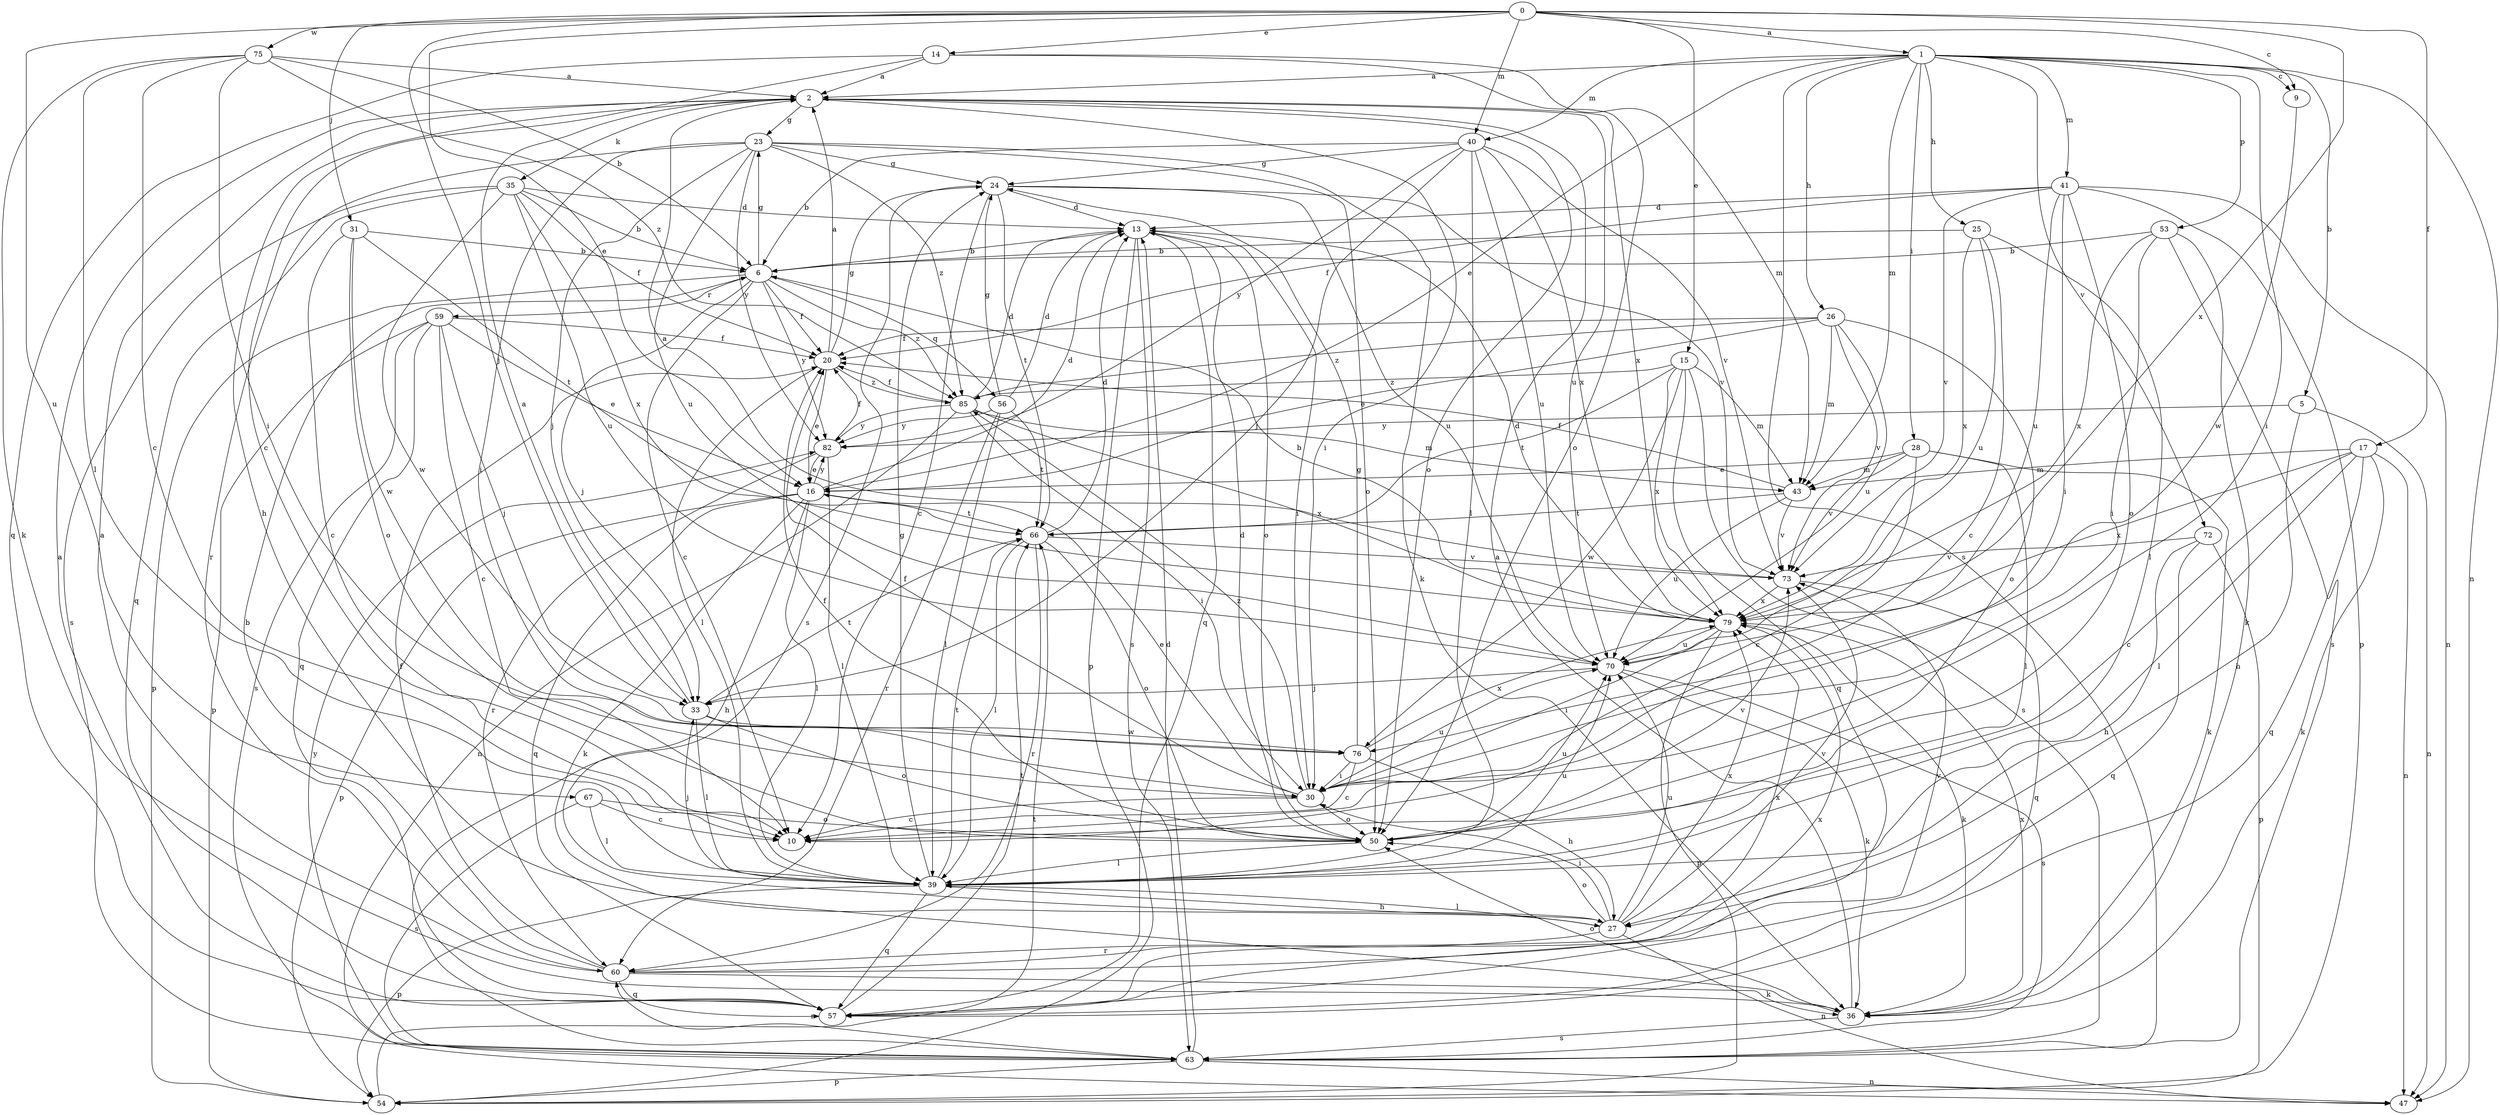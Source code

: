 strict digraph  {
0;
1;
2;
5;
6;
9;
10;
13;
14;
15;
16;
17;
20;
23;
24;
25;
26;
27;
28;
30;
31;
33;
35;
36;
39;
40;
41;
43;
47;
50;
53;
54;
56;
57;
59;
60;
63;
66;
67;
70;
72;
73;
75;
76;
79;
82;
85;
0 -> 1  [label=a];
0 -> 9  [label=c];
0 -> 14  [label=e];
0 -> 15  [label=e];
0 -> 16  [label=e];
0 -> 17  [label=f];
0 -> 31  [label=j];
0 -> 33  [label=j];
0 -> 40  [label=m];
0 -> 67  [label=u];
0 -> 75  [label=w];
0 -> 79  [label=x];
1 -> 2  [label=a];
1 -> 5  [label=b];
1 -> 9  [label=c];
1 -> 16  [label=e];
1 -> 25  [label=h];
1 -> 26  [label=h];
1 -> 28  [label=i];
1 -> 30  [label=i];
1 -> 40  [label=m];
1 -> 41  [label=m];
1 -> 43  [label=m];
1 -> 47  [label=n];
1 -> 53  [label=p];
1 -> 63  [label=s];
1 -> 72  [label=v];
2 -> 23  [label=g];
2 -> 27  [label=h];
2 -> 30  [label=i];
2 -> 35  [label=k];
2 -> 50  [label=o];
2 -> 70  [label=u];
2 -> 79  [label=x];
5 -> 27  [label=h];
5 -> 47  [label=n];
5 -> 82  [label=y];
6 -> 10  [label=c];
6 -> 20  [label=f];
6 -> 23  [label=g];
6 -> 33  [label=j];
6 -> 54  [label=p];
6 -> 56  [label=q];
6 -> 59  [label=r];
6 -> 82  [label=y];
6 -> 85  [label=z];
9 -> 76  [label=w];
13 -> 6  [label=b];
13 -> 30  [label=i];
13 -> 50  [label=o];
13 -> 54  [label=p];
13 -> 57  [label=q];
13 -> 63  [label=s];
14 -> 2  [label=a];
14 -> 10  [label=c];
14 -> 43  [label=m];
14 -> 50  [label=o];
14 -> 57  [label=q];
15 -> 43  [label=m];
15 -> 57  [label=q];
15 -> 63  [label=s];
15 -> 66  [label=t];
15 -> 76  [label=w];
15 -> 79  [label=x];
15 -> 85  [label=z];
16 -> 13  [label=d];
16 -> 27  [label=h];
16 -> 36  [label=k];
16 -> 39  [label=l];
16 -> 54  [label=p];
16 -> 57  [label=q];
16 -> 66  [label=t];
16 -> 82  [label=y];
17 -> 10  [label=c];
17 -> 36  [label=k];
17 -> 39  [label=l];
17 -> 43  [label=m];
17 -> 47  [label=n];
17 -> 57  [label=q];
17 -> 79  [label=x];
20 -> 2  [label=a];
20 -> 16  [label=e];
20 -> 24  [label=g];
20 -> 39  [label=l];
20 -> 85  [label=z];
23 -> 24  [label=g];
23 -> 30  [label=i];
23 -> 33  [label=j];
23 -> 36  [label=k];
23 -> 50  [label=o];
23 -> 60  [label=r];
23 -> 70  [label=u];
23 -> 82  [label=y];
23 -> 85  [label=z];
24 -> 10  [label=c];
24 -> 13  [label=d];
24 -> 63  [label=s];
24 -> 66  [label=t];
24 -> 70  [label=u];
24 -> 73  [label=v];
25 -> 6  [label=b];
25 -> 10  [label=c];
25 -> 39  [label=l];
25 -> 70  [label=u];
25 -> 79  [label=x];
26 -> 16  [label=e];
26 -> 20  [label=f];
26 -> 43  [label=m];
26 -> 50  [label=o];
26 -> 70  [label=u];
26 -> 73  [label=v];
26 -> 85  [label=z];
27 -> 30  [label=i];
27 -> 39  [label=l];
27 -> 47  [label=n];
27 -> 50  [label=o];
27 -> 60  [label=r];
27 -> 70  [label=u];
27 -> 73  [label=v];
27 -> 79  [label=x];
28 -> 10  [label=c];
28 -> 16  [label=e];
28 -> 36  [label=k];
28 -> 39  [label=l];
28 -> 43  [label=m];
28 -> 73  [label=v];
30 -> 10  [label=c];
30 -> 16  [label=e];
30 -> 20  [label=f];
30 -> 50  [label=o];
30 -> 70  [label=u];
30 -> 85  [label=z];
31 -> 6  [label=b];
31 -> 10  [label=c];
31 -> 50  [label=o];
31 -> 66  [label=t];
31 -> 76  [label=w];
33 -> 2  [label=a];
33 -> 39  [label=l];
33 -> 50  [label=o];
33 -> 66  [label=t];
33 -> 76  [label=w];
35 -> 6  [label=b];
35 -> 13  [label=d];
35 -> 20  [label=f];
35 -> 57  [label=q];
35 -> 63  [label=s];
35 -> 70  [label=u];
35 -> 76  [label=w];
35 -> 79  [label=x];
36 -> 2  [label=a];
36 -> 50  [label=o];
36 -> 63  [label=s];
36 -> 79  [label=x];
39 -> 24  [label=g];
39 -> 27  [label=h];
39 -> 33  [label=j];
39 -> 54  [label=p];
39 -> 57  [label=q];
39 -> 66  [label=t];
39 -> 70  [label=u];
40 -> 6  [label=b];
40 -> 24  [label=g];
40 -> 33  [label=j];
40 -> 39  [label=l];
40 -> 70  [label=u];
40 -> 73  [label=v];
40 -> 79  [label=x];
40 -> 82  [label=y];
41 -> 13  [label=d];
41 -> 20  [label=f];
41 -> 30  [label=i];
41 -> 47  [label=n];
41 -> 50  [label=o];
41 -> 54  [label=p];
41 -> 70  [label=u];
41 -> 73  [label=v];
43 -> 20  [label=f];
43 -> 66  [label=t];
43 -> 70  [label=u];
43 -> 73  [label=v];
50 -> 13  [label=d];
50 -> 20  [label=f];
50 -> 39  [label=l];
50 -> 70  [label=u];
50 -> 73  [label=v];
53 -> 6  [label=b];
53 -> 30  [label=i];
53 -> 36  [label=k];
53 -> 63  [label=s];
53 -> 79  [label=x];
54 -> 66  [label=t];
56 -> 13  [label=d];
56 -> 24  [label=g];
56 -> 39  [label=l];
56 -> 60  [label=r];
56 -> 66  [label=t];
56 -> 82  [label=y];
57 -> 2  [label=a];
57 -> 66  [label=t];
57 -> 79  [label=x];
59 -> 10  [label=c];
59 -> 16  [label=e];
59 -> 20  [label=f];
59 -> 33  [label=j];
59 -> 54  [label=p];
59 -> 57  [label=q];
59 -> 63  [label=s];
60 -> 2  [label=a];
60 -> 6  [label=b];
60 -> 20  [label=f];
60 -> 36  [label=k];
60 -> 57  [label=q];
60 -> 73  [label=v];
60 -> 79  [label=x];
63 -> 13  [label=d];
63 -> 47  [label=n];
63 -> 54  [label=p];
63 -> 60  [label=r];
63 -> 82  [label=y];
66 -> 13  [label=d];
66 -> 39  [label=l];
66 -> 50  [label=o];
66 -> 60  [label=r];
66 -> 73  [label=v];
67 -> 10  [label=c];
67 -> 39  [label=l];
67 -> 50  [label=o];
67 -> 63  [label=s];
70 -> 33  [label=j];
70 -> 36  [label=k];
70 -> 63  [label=s];
72 -> 27  [label=h];
72 -> 54  [label=p];
72 -> 57  [label=q];
72 -> 73  [label=v];
73 -> 2  [label=a];
73 -> 57  [label=q];
73 -> 79  [label=x];
75 -> 2  [label=a];
75 -> 6  [label=b];
75 -> 10  [label=c];
75 -> 30  [label=i];
75 -> 36  [label=k];
75 -> 39  [label=l];
75 -> 85  [label=z];
76 -> 10  [label=c];
76 -> 24  [label=g];
76 -> 27  [label=h];
76 -> 30  [label=i];
76 -> 79  [label=x];
79 -> 6  [label=b];
79 -> 13  [label=d];
79 -> 30  [label=i];
79 -> 36  [label=k];
79 -> 54  [label=p];
79 -> 70  [label=u];
82 -> 16  [label=e];
82 -> 20  [label=f];
82 -> 39  [label=l];
82 -> 60  [label=r];
85 -> 13  [label=d];
85 -> 20  [label=f];
85 -> 30  [label=i];
85 -> 43  [label=m];
85 -> 47  [label=n];
85 -> 79  [label=x];
85 -> 82  [label=y];
}
